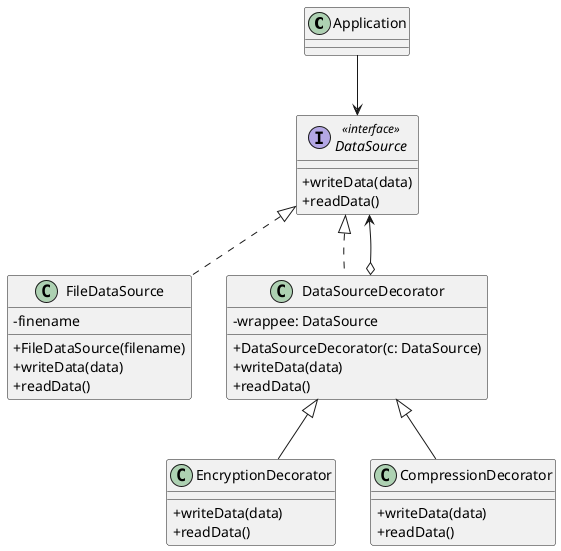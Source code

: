 @startuml Decorator Pseudocode
skinparam ClassAttributeIconSize 0

class Application

interface DataSource <<interface>> {
  + writeData(data)
  + readData()
}

class FileDataSource implements DataSource {
  - finename
  + FileDataSource(filename)
  + writeData(data)
  + readData()
}

class DataSourceDecorator implements DataSource {
  - wrappee: DataSource
  + DataSourceDecorator(c: DataSource)
  + writeData(data)
  + readData()
}

DataSourceDecorator o--> DataSource

class EncryptionDecorator extends DataSourceDecorator {
  + writeData(data)
  + readData()
}

class CompressionDecorator extends DataSourceDecorator {
  + writeData(data)
  + readData()
}

Application --> DataSource

@enduml